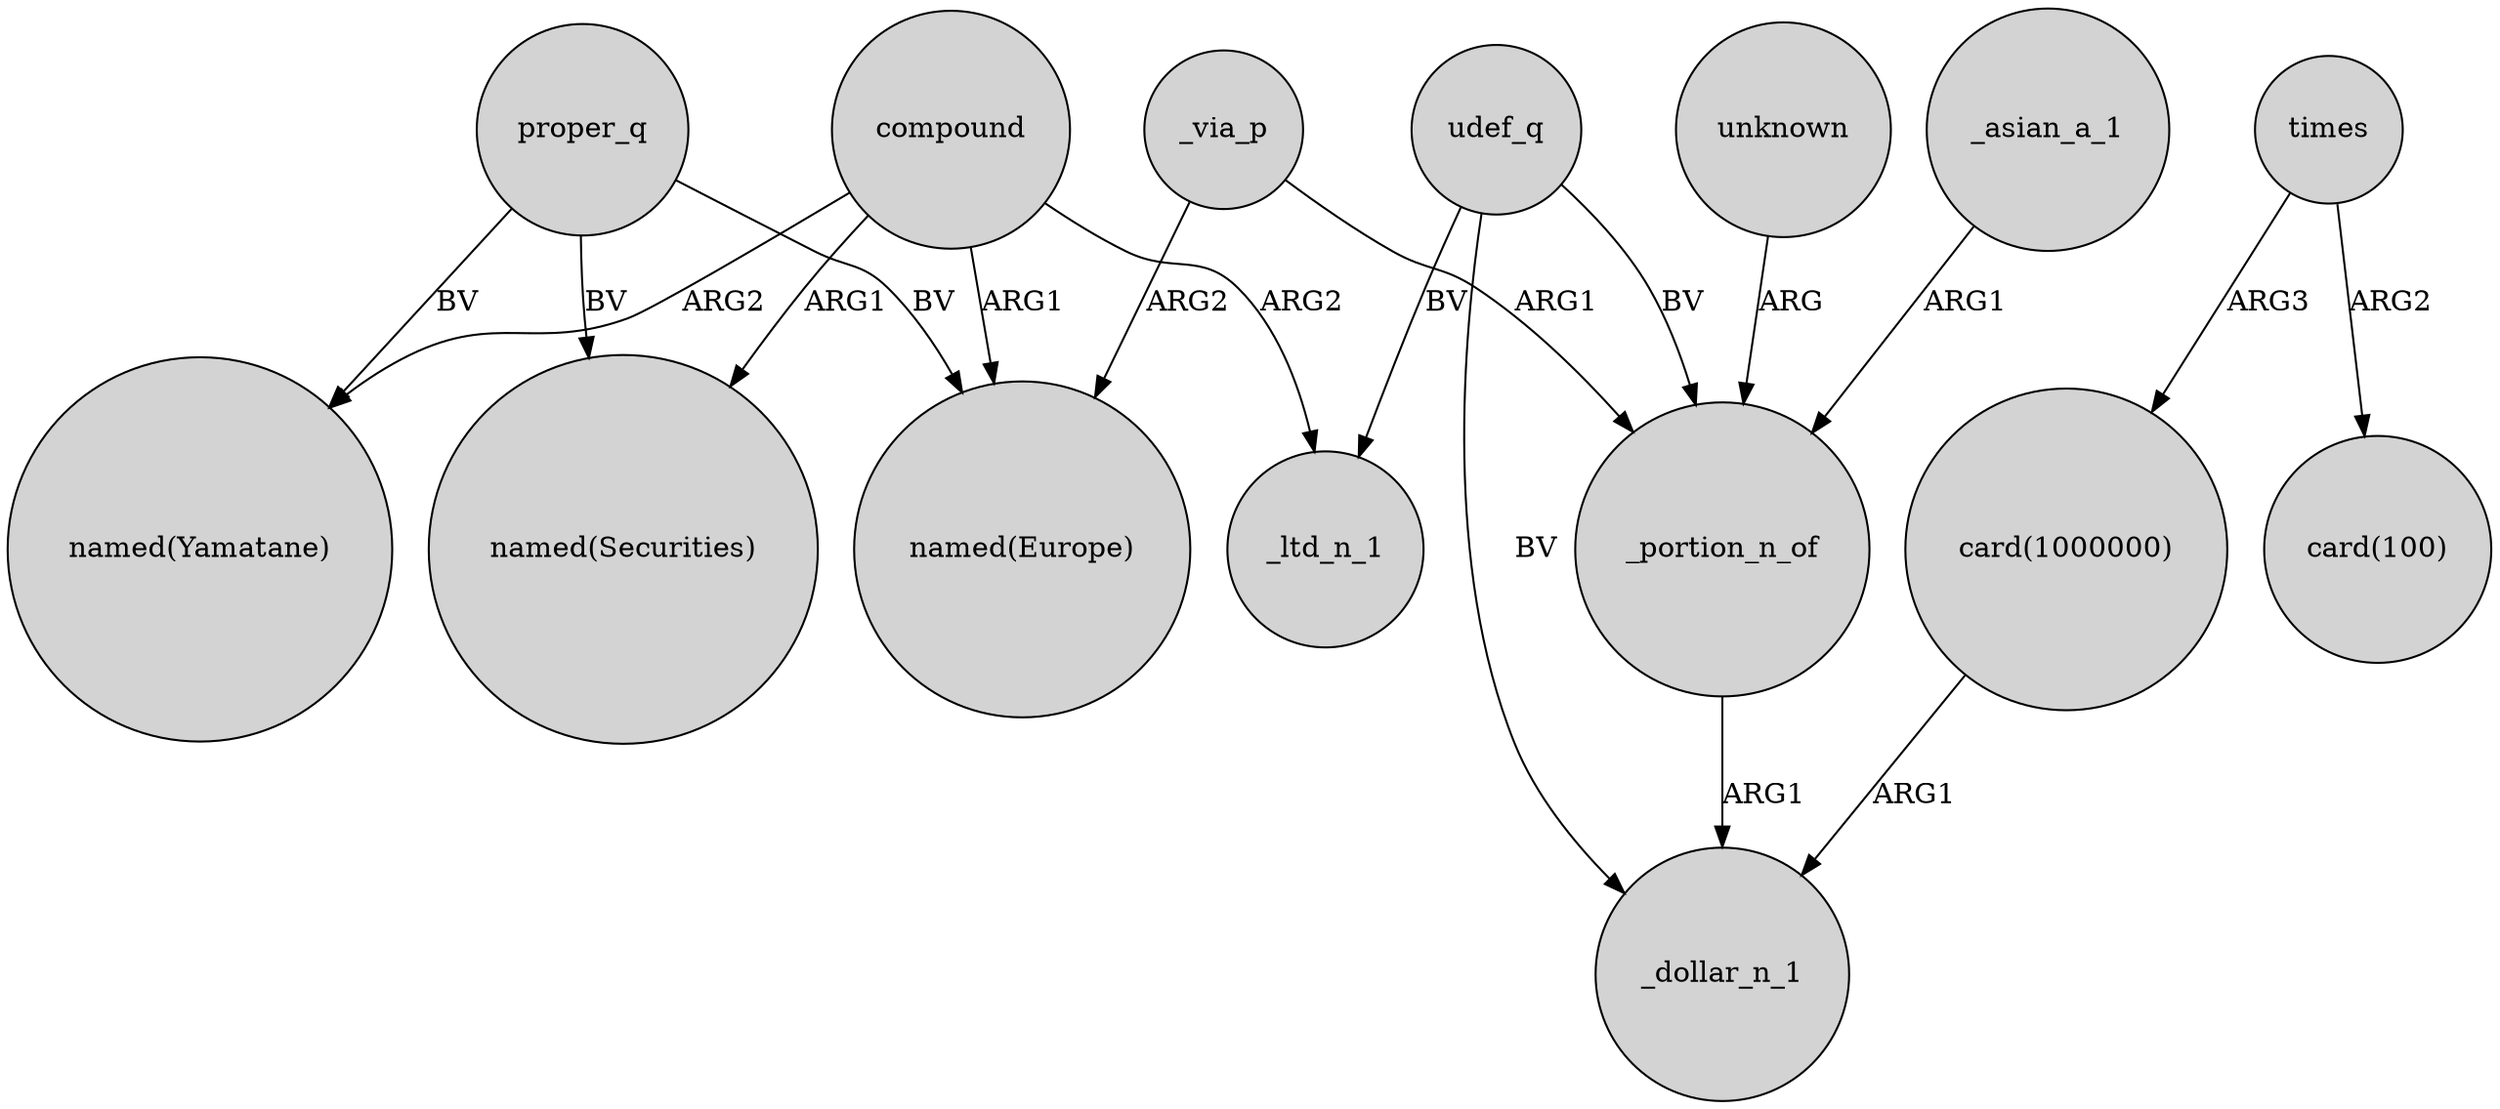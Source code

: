 digraph {
	node [shape=circle style=filled]
	_via_p -> "named(Europe)" [label=ARG2]
	compound -> _ltd_n_1 [label=ARG2]
	"card(1000000)" -> _dollar_n_1 [label=ARG1]
	udef_q -> _portion_n_of [label=BV]
	times -> "card(1000000)" [label=ARG3]
	unknown -> _portion_n_of [label=ARG]
	times -> "card(100)" [label=ARG2]
	proper_q -> "named(Europe)" [label=BV]
	_via_p -> _portion_n_of [label=ARG1]
	compound -> "named(Yamatane)" [label=ARG2]
	udef_q -> _ltd_n_1 [label=BV]
	_portion_n_of -> _dollar_n_1 [label=ARG1]
	proper_q -> "named(Securities)" [label=BV]
	compound -> "named(Europe)" [label=ARG1]
	udef_q -> _dollar_n_1 [label=BV]
	compound -> "named(Securities)" [label=ARG1]
	proper_q -> "named(Yamatane)" [label=BV]
	_asian_a_1 -> _portion_n_of [label=ARG1]
}
